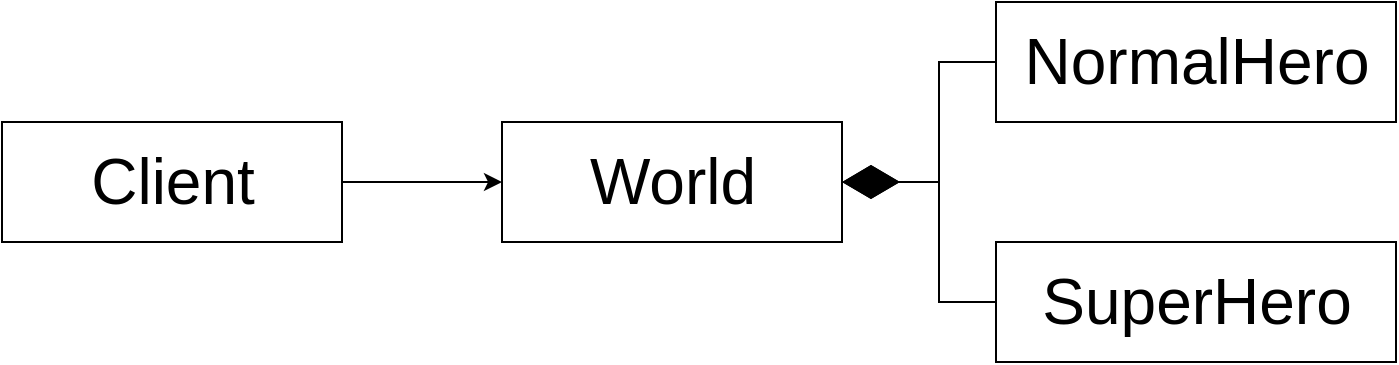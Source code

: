 <mxfile version="14.6.13" type="device"><diagram id="SbUrIlcI3ovXTr3oNbxC" name="第 1 页"><mxGraphModel dx="1301" dy="1002" grid="1" gridSize="10" guides="1" tooltips="1" connect="1" arrows="1" fold="1" page="1" pageScale="1" pageWidth="827" pageHeight="1169" math="0" shadow="0"><root><mxCell id="0"/><mxCell id="1" parent="0"/><mxCell id="VijXbvDPqKW8-zvARxuk-3" value="" style="edgeStyle=orthogonalEdgeStyle;rounded=0;orthogonalLoop=1;jettySize=auto;html=1;" edge="1" parent="1" source="VijXbvDPqKW8-zvARxuk-1" target="VijXbvDPqKW8-zvARxuk-2"><mxGeometry relative="1" as="geometry"/></mxCell><mxCell id="VijXbvDPqKW8-zvARxuk-1" value="Client" style="html=1;fontSize=32;" vertex="1" parent="1"><mxGeometry x="330" y="410.0" width="170" height="60" as="geometry"/></mxCell><mxCell id="VijXbvDPqKW8-zvARxuk-6" value="" style="edgeStyle=orthogonalEdgeStyle;rounded=0;orthogonalLoop=1;jettySize=auto;html=1;startArrow=diamondThin;startFill=1;endArrow=none;endFill=0;endSize=26;startSize=26;" edge="1" parent="1" source="VijXbvDPqKW8-zvARxuk-2" target="VijXbvDPqKW8-zvARxuk-4"><mxGeometry relative="1" as="geometry"/></mxCell><mxCell id="VijXbvDPqKW8-zvARxuk-8" style="edgeStyle=orthogonalEdgeStyle;rounded=0;orthogonalLoop=1;jettySize=auto;html=1;startArrow=diamondThin;startFill=1;endArrow=none;endFill=0;startSize=26;endSize=26;" edge="1" parent="1" source="VijXbvDPqKW8-zvARxuk-2" target="VijXbvDPqKW8-zvARxuk-7"><mxGeometry relative="1" as="geometry"/></mxCell><mxCell id="VijXbvDPqKW8-zvARxuk-2" value="World" style="html=1;fontSize=32;" vertex="1" parent="1"><mxGeometry x="580" y="410.0" width="170" height="60" as="geometry"/></mxCell><mxCell id="VijXbvDPqKW8-zvARxuk-4" value="NormalHero" style="html=1;fontSize=32;" vertex="1" parent="1"><mxGeometry x="827" y="350" width="200" height="60" as="geometry"/></mxCell><mxCell id="VijXbvDPqKW8-zvARxuk-7" value="SuperHero" style="html=1;fontSize=32;" vertex="1" parent="1"><mxGeometry x="827" y="470" width="200" height="60" as="geometry"/></mxCell></root></mxGraphModel></diagram></mxfile>